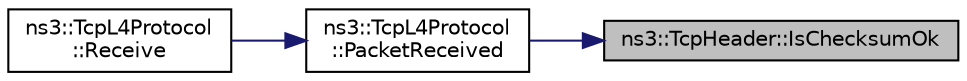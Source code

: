 digraph "ns3::TcpHeader::IsChecksumOk"
{
 // LATEX_PDF_SIZE
  edge [fontname="Helvetica",fontsize="10",labelfontname="Helvetica",labelfontsize="10"];
  node [fontname="Helvetica",fontsize="10",shape=record];
  rankdir="RL";
  Node1 [label="ns3::TcpHeader::IsChecksumOk",height=0.2,width=0.4,color="black", fillcolor="grey75", style="filled", fontcolor="black",tooltip="Is the TCP checksum correct ?"];
  Node1 -> Node2 [dir="back",color="midnightblue",fontsize="10",style="solid",fontname="Helvetica"];
  Node2 [label="ns3::TcpL4Protocol\l::PacketReceived",height=0.2,width=0.4,color="black", fillcolor="white", style="filled",URL="$classns3_1_1_tcp_l4_protocol.html#a3ff49ecbf02516282f7b8158819f432b",tooltip="Get the tcp header of the incoming packet and checks its checksum if needed."];
  Node2 -> Node3 [dir="back",color="midnightblue",fontsize="10",style="solid",fontname="Helvetica"];
  Node3 [label="ns3::TcpL4Protocol\l::Receive",height=0.2,width=0.4,color="black", fillcolor="white", style="filled",URL="$classns3_1_1_tcp_l4_protocol.html#a73a9498522829954684a7b4fabd6bf3e",tooltip="Called from lower-level layers to send the packet up in the stack."];
}
